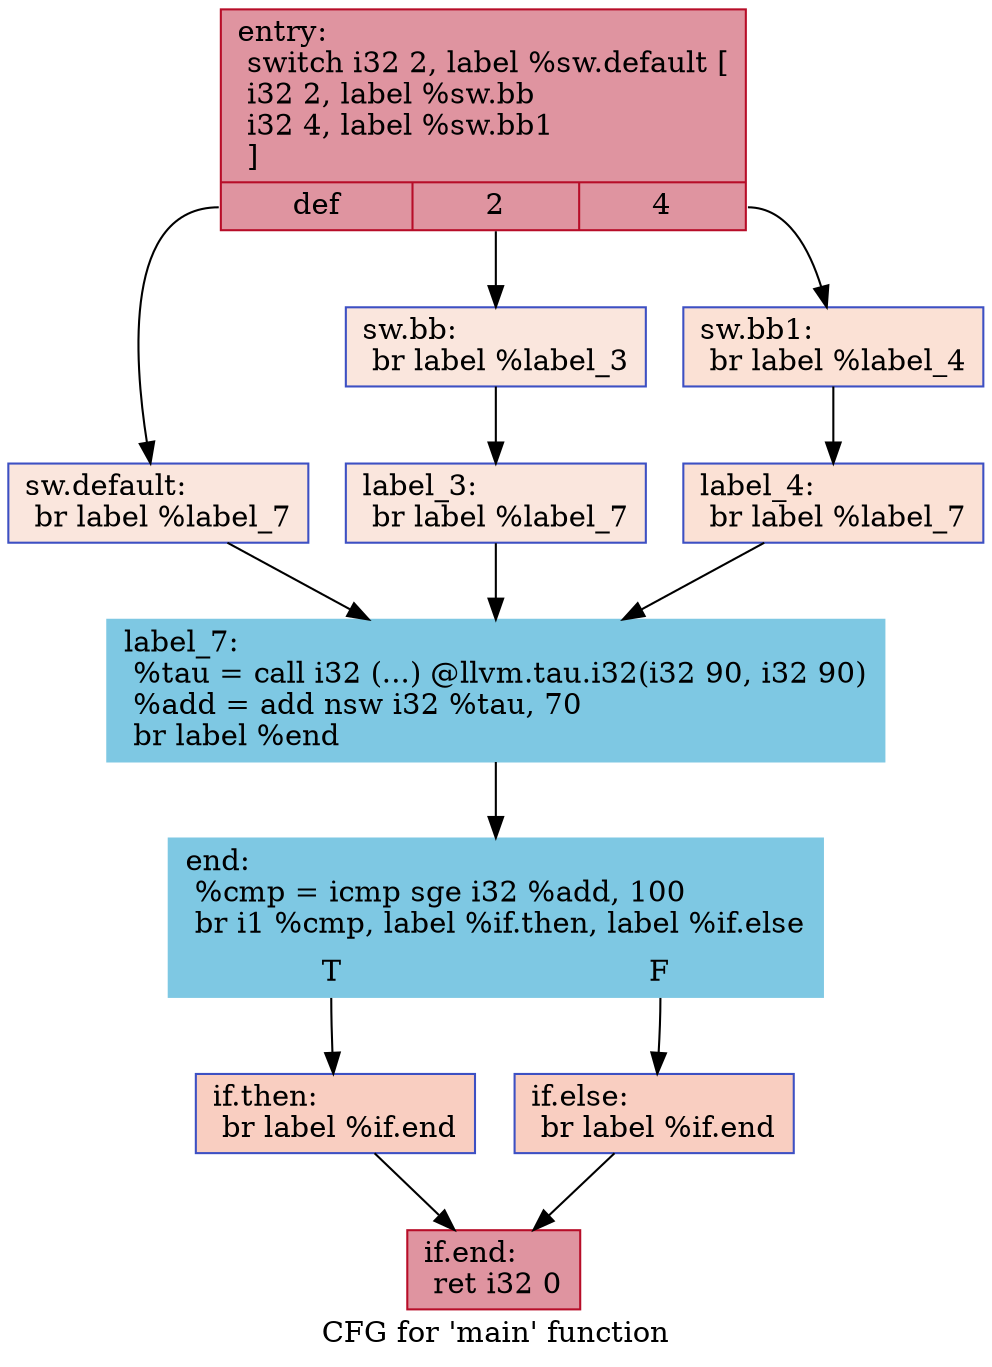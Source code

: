 digraph "CFG for 'main' function" {
	label="CFG for 'main' function";

	Node0x559c40deb7b0 [shape=record,color="#b70d28ff", style=filled, fillcolor="#b70d2870",label="{entry:\l  switch i32 2, label %sw.default [\l    i32 2, label %sw.bb\l    i32 4, label %sw.bb1\l  ]\l|{<s0>def|<s1>2|<s2>4}}"];
	Node0x559c40deb7b0:s0 -> Node0x559c40deb8e0;
	Node0x559c40deb7b0:s1 -> Node0x559c40deb960;
	Node0x559c40deb7b0:s2 -> Node0x559c40deba00;
	Node0x559c40deb960 [shape=record,color="#3d50c3ff", style=filled, fillcolor="#f3c7b170",label="{sw.bb:                                            \l  br label %label_3\l}"];
	Node0x559c40deb960 -> Node0x559c40debb90;
	Node0x559c40deba00 [shape=record,color="#3d50c3ff", style=filled, fillcolor="#f7bca170",label="{sw.bb1:                                           \l  br label %label_4\l}"];
	Node0x559c40deba00 -> Node0x559c40debc70;
	Node0x559c40deb8e0 [shape=record,color="#3d50c3ff", style=filled, fillcolor="#f3c7b170",label="{sw.default:                                       \l  br label %label_7\l}"];
	Node0x559c40deb8e0 -> Node0x559c40debd50;
	Node0x559c40debb90 [shape=record,color="#3d50c3ff", style=filled, fillcolor="#f3c7b170",label="{label_3:                                          \l  br label %label_7\l}"];
	Node0x559c40debb90 -> Node0x559c40debd50;
	Node0x559c40debc70 [shape=record,color="#3d50c3ff", style=filled, fillcolor="#f7bca170",label="{label_4:                                          \l  br label %label_7\l}"];
	Node0x559c40debc70 -> Node0x559c40debd50;
	Node0x559c40debd50 [shape=record,color="#7EC8E3", style=filled, fillcolor="#7EC8E3",label="{label_7:                                          \l  %tau = call i32 (...) @llvm.tau.i32(i32 90, i32 90)\l  %add = add nsw i32 %tau, 70\l  br label %end\l}"];
	Node0x559c40debd50 -> Node0x559c40dec210;
	Node0x559c40dec210 [shape=record,color="#7EC8E3", style=filled, fillcolor="#7EC8E3",label="{end:                                              \l  %cmp = icmp sge i32 %add, 100\l  br i1 %cmp, label %if.then, label %if.else\l|{<s0>T|<s1>F}}"];
	Node0x559c40dec210:s0 -> Node0x559c40dec3d0;
	Node0x559c40dec210:s1 -> Node0x559c40dec440;
	Node0x559c40dec3d0 [shape=record,color="#3d50c3ff", style=filled, fillcolor="#f2907270",label="{if.then:                                          \l  br label %if.end\l}"];
	Node0x559c40dec3d0 -> Node0x559c40dec700;
	Node0x559c40dec440 [shape=record,color="#3d50c3ff", style=filled, fillcolor="#f2907270",label="{if.else:                                          \l  br label %if.end\l}"];
	Node0x559c40dec440 -> Node0x559c40dec700;
	Node0x559c40dec700 [shape=record,color="#b70d28ff", style=filled, fillcolor="#b70d2870",label="{if.end:                                           \l  ret i32 0\l}"];
}
